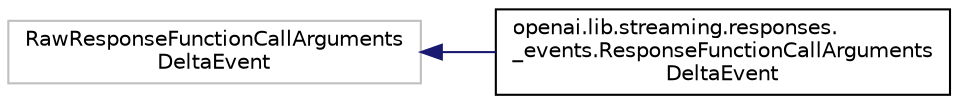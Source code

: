 digraph "Graphical Class Hierarchy"
{
 // LATEX_PDF_SIZE
  edge [fontname="Helvetica",fontsize="10",labelfontname="Helvetica",labelfontsize="10"];
  node [fontname="Helvetica",fontsize="10",shape=record];
  rankdir="LR";
  Node18699 [label="RawResponseFunctionCallArguments\lDeltaEvent",height=0.2,width=0.4,color="grey75", fillcolor="white", style="filled",tooltip=" "];
  Node18699 -> Node0 [dir="back",color="midnightblue",fontsize="10",style="solid",fontname="Helvetica"];
  Node0 [label="openai.lib.streaming.responses.\l_events.ResponseFunctionCallArguments\lDeltaEvent",height=0.2,width=0.4,color="black", fillcolor="white", style="filled",URL="$classopenai_1_1lib_1_1streaming_1_1responses_1_1__events_1_1ResponseFunctionCallArgumentsDeltaEvent.html",tooltip=" "];
}
